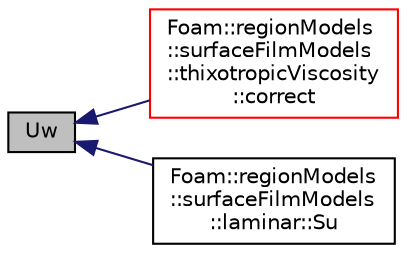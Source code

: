 digraph "Uw"
{
  bgcolor="transparent";
  edge [fontname="Helvetica",fontsize="10",labelfontname="Helvetica",labelfontsize="10"];
  node [fontname="Helvetica",fontsize="10",shape=record];
  rankdir="LR";
  Node3127 [label="Uw",height=0.2,width=0.4,color="black", fillcolor="grey75", style="filled", fontcolor="black"];
  Node3127 -> Node3128 [dir="back",color="midnightblue",fontsize="10",style="solid",fontname="Helvetica"];
  Node3128 [label="Foam::regionModels\l::surfaceFilmModels\l::thixotropicViscosity\l::correct",height=0.2,width=0.4,color="red",URL="$a30229.html#a2e639533765b4cde1bd3d0f0c528aa6c",tooltip="Correct. "];
  Node3127 -> Node3130 [dir="back",color="midnightblue",fontsize="10",style="solid",fontname="Helvetica"];
  Node3130 [label="Foam::regionModels\l::surfaceFilmModels\l::laminar::Su",height=0.2,width=0.4,color="black",URL="$a30149.html#aca01e51c28f070cac3e78d7a5a8a5d0a",tooltip="Return the source for the film momentum equation. "];
}
